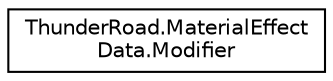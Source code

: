 digraph "Graphical Class Hierarchy"
{
 // LATEX_PDF_SIZE
  edge [fontname="Helvetica",fontsize="10",labelfontname="Helvetica",labelfontsize="10"];
  node [fontname="Helvetica",fontsize="10",shape=record];
  rankdir="LR";
  Node0 [label="ThunderRoad.MaterialEffect\lData.Modifier",height=0.2,width=0.4,color="black", fillcolor="white", style="filled",URL="$class_thunder_road_1_1_material_effect_data_1_1_modifier.html",tooltip="Class Modifier."];
}
